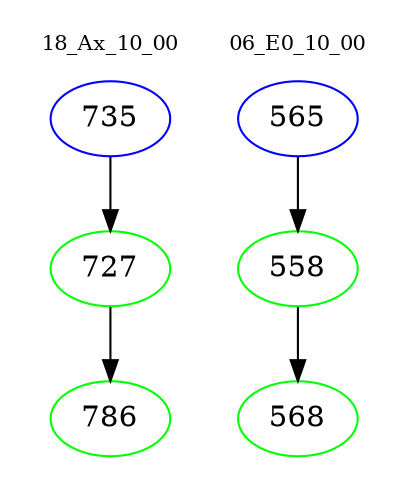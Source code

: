digraph{
subgraph cluster_0 {
color = white
label = "18_Ax_10_00";
fontsize=10;
T0_735 [label="735", color="blue"]
T0_735 -> T0_727 [color="black"]
T0_727 [label="727", color="green"]
T0_727 -> T0_786 [color="black"]
T0_786 [label="786", color="green"]
}
subgraph cluster_1 {
color = white
label = "06_E0_10_00";
fontsize=10;
T1_565 [label="565", color="blue"]
T1_565 -> T1_558 [color="black"]
T1_558 [label="558", color="green"]
T1_558 -> T1_568 [color="black"]
T1_568 [label="568", color="green"]
}
}
